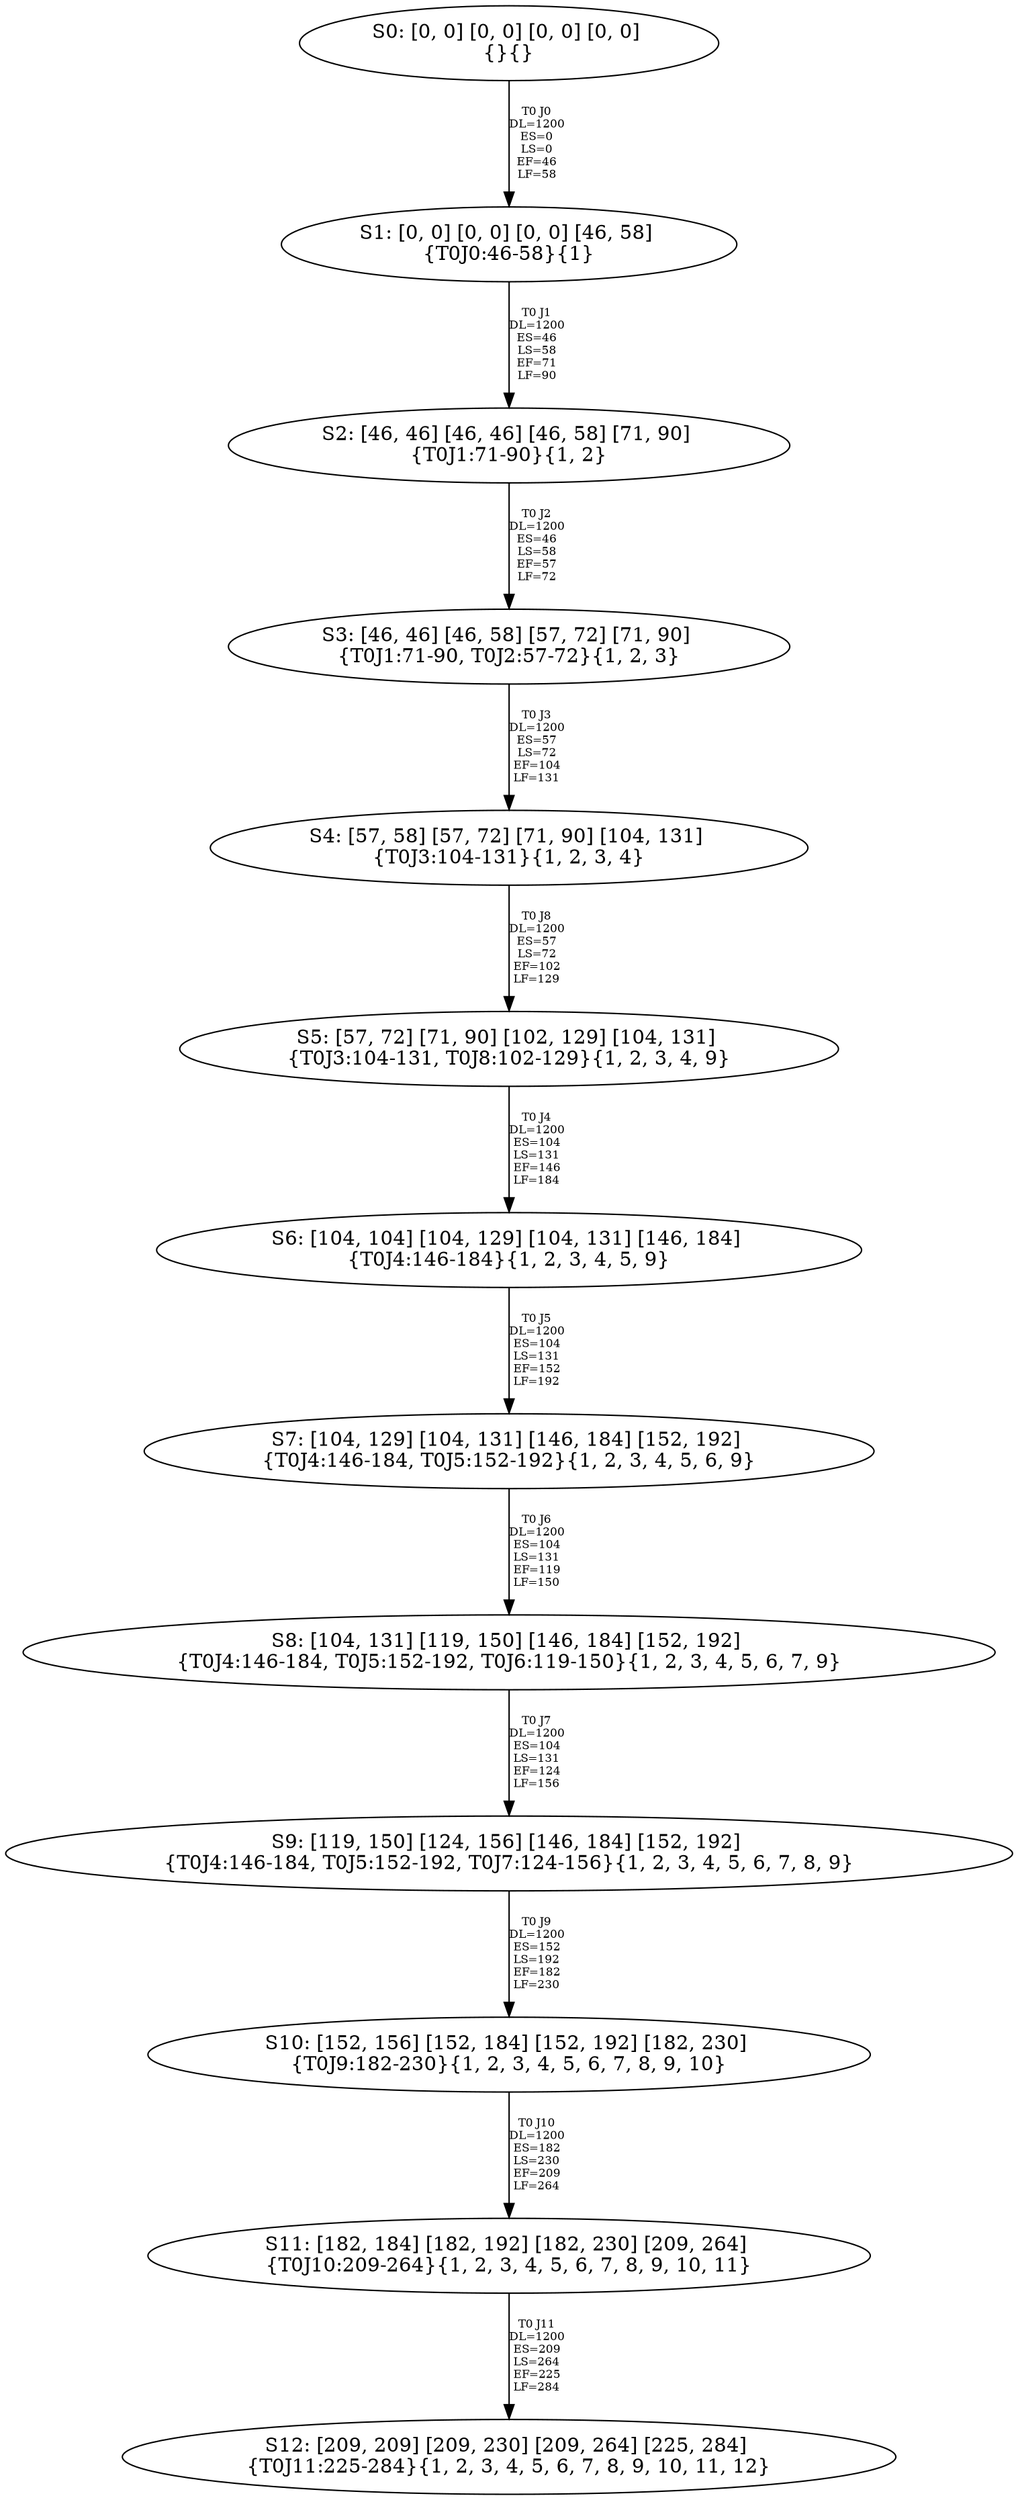 digraph {
	S0[label="S0: [0, 0] [0, 0] [0, 0] [0, 0] \n{}{}"];
	S1[label="S1: [0, 0] [0, 0] [0, 0] [46, 58] \n{T0J0:46-58}{1}"];
	S2[label="S2: [46, 46] [46, 46] [46, 58] [71, 90] \n{T0J1:71-90}{1, 2}"];
	S3[label="S3: [46, 46] [46, 58] [57, 72] [71, 90] \n{T0J1:71-90, T0J2:57-72}{1, 2, 3}"];
	S4[label="S4: [57, 58] [57, 72] [71, 90] [104, 131] \n{T0J3:104-131}{1, 2, 3, 4}"];
	S5[label="S5: [57, 72] [71, 90] [102, 129] [104, 131] \n{T0J3:104-131, T0J8:102-129}{1, 2, 3, 4, 9}"];
	S6[label="S6: [104, 104] [104, 129] [104, 131] [146, 184] \n{T0J4:146-184}{1, 2, 3, 4, 5, 9}"];
	S7[label="S7: [104, 129] [104, 131] [146, 184] [152, 192] \n{T0J4:146-184, T0J5:152-192}{1, 2, 3, 4, 5, 6, 9}"];
	S8[label="S8: [104, 131] [119, 150] [146, 184] [152, 192] \n{T0J4:146-184, T0J5:152-192, T0J6:119-150}{1, 2, 3, 4, 5, 6, 7, 9}"];
	S9[label="S9: [119, 150] [124, 156] [146, 184] [152, 192] \n{T0J4:146-184, T0J5:152-192, T0J7:124-156}{1, 2, 3, 4, 5, 6, 7, 8, 9}"];
	S10[label="S10: [152, 156] [152, 184] [152, 192] [182, 230] \n{T0J9:182-230}{1, 2, 3, 4, 5, 6, 7, 8, 9, 10}"];
	S11[label="S11: [182, 184] [182, 192] [182, 230] [209, 264] \n{T0J10:209-264}{1, 2, 3, 4, 5, 6, 7, 8, 9, 10, 11}"];
	S12[label="S12: [209, 209] [209, 230] [209, 264] [225, 284] \n{T0J11:225-284}{1, 2, 3, 4, 5, 6, 7, 8, 9, 10, 11, 12}"];
	S0 -> S1[label="T0 J0\nDL=1200\nES=0\nLS=0\nEF=46\nLF=58",fontsize=8];
	S1 -> S2[label="T0 J1\nDL=1200\nES=46\nLS=58\nEF=71\nLF=90",fontsize=8];
	S2 -> S3[label="T0 J2\nDL=1200\nES=46\nLS=58\nEF=57\nLF=72",fontsize=8];
	S3 -> S4[label="T0 J3\nDL=1200\nES=57\nLS=72\nEF=104\nLF=131",fontsize=8];
	S4 -> S5[label="T0 J8\nDL=1200\nES=57\nLS=72\nEF=102\nLF=129",fontsize=8];
	S5 -> S6[label="T0 J4\nDL=1200\nES=104\nLS=131\nEF=146\nLF=184",fontsize=8];
	S6 -> S7[label="T0 J5\nDL=1200\nES=104\nLS=131\nEF=152\nLF=192",fontsize=8];
	S7 -> S8[label="T0 J6\nDL=1200\nES=104\nLS=131\nEF=119\nLF=150",fontsize=8];
	S8 -> S9[label="T0 J7\nDL=1200\nES=104\nLS=131\nEF=124\nLF=156",fontsize=8];
	S9 -> S10[label="T0 J9\nDL=1200\nES=152\nLS=192\nEF=182\nLF=230",fontsize=8];
	S10 -> S11[label="T0 J10\nDL=1200\nES=182\nLS=230\nEF=209\nLF=264",fontsize=8];
	S11 -> S12[label="T0 J11\nDL=1200\nES=209\nLS=264\nEF=225\nLF=284",fontsize=8];
}
